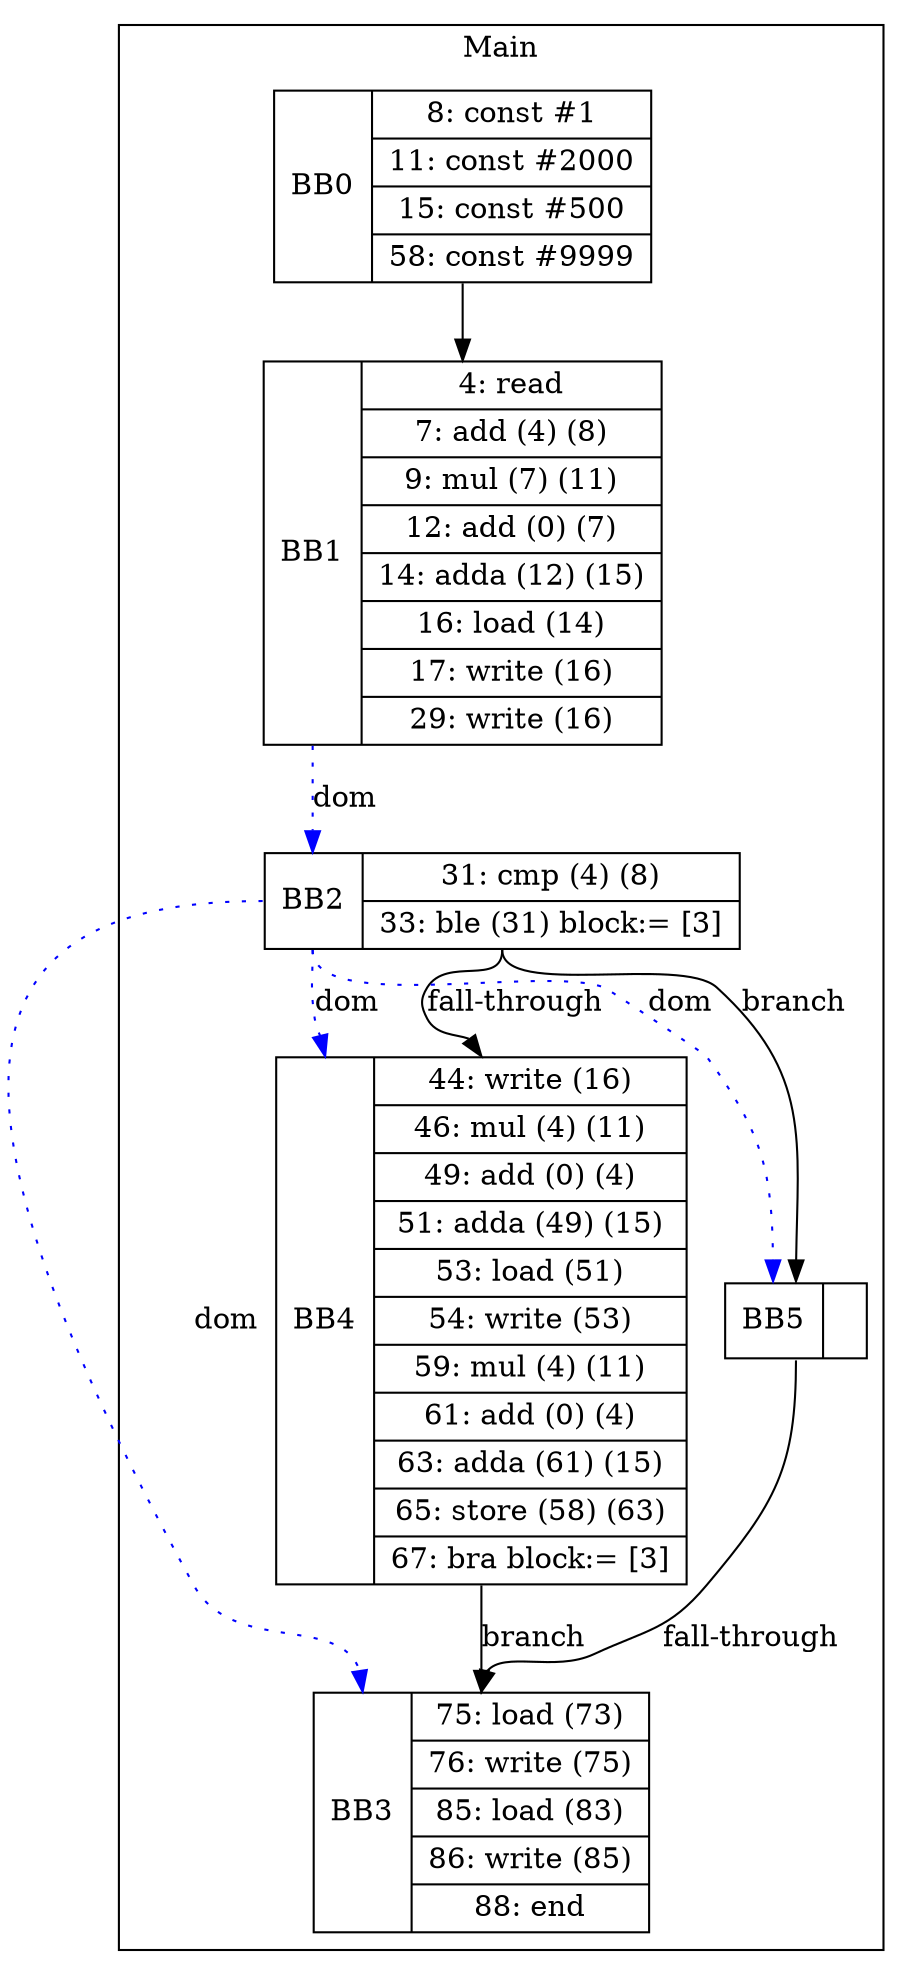 digraph G {
node [shape=record];
subgraph cluster_main{
label = "Main";
BB0 [shape=record, label="<b>BB0|{8: const #1|11: const #2000|15: const #500|58: const #9999}"];
BB1 [shape=record, label="<b>BB1|{4: read|7: add (4) (8)|9: mul (7) (11)|12: add (0) (7)|14: adda (12) (15)|16: load (14)|17: write (16)|29: write (16)}"];
BB2 [shape=record, label="<b>BB2|{31: cmp (4) (8)|33: ble (31) block:= [3]}"];
BB3 [shape=record, label="<b>BB3|{75: load (73)|76: write (75)|85: load (83)|86: write (85)|88: end}"];
BB4 [shape=record, label="<b>BB4|{44: write (16)|46: mul (4) (11)|49: add (0) (4)|51: adda (49) (15)|53: load (51)|54: write (53)|59: mul (4) (11)|61: add (0) (4)|63: adda (61) (15)|65: store (58) (63)|67: bra block:= [3]}"];
BB5 [shape=record, label="<b>BB5|}"];
}
BB0:s -> BB1:n ;
BB2:b -> BB3:b [color=blue, style=dotted, label="dom"];
BB2:b -> BB4:b [color=blue, style=dotted, label="dom"];
BB1:b -> BB2:b [color=blue, style=dotted, label="dom"];
BB2:b -> BB5:b [color=blue, style=dotted, label="dom"];
BB2:s -> BB5:n [label="branch"];
BB4:s -> BB3:n [label="branch"];
BB5:s -> BB3:n [label="fall-through"];
BB2:s -> BB4:n [label="fall-through"];
}
